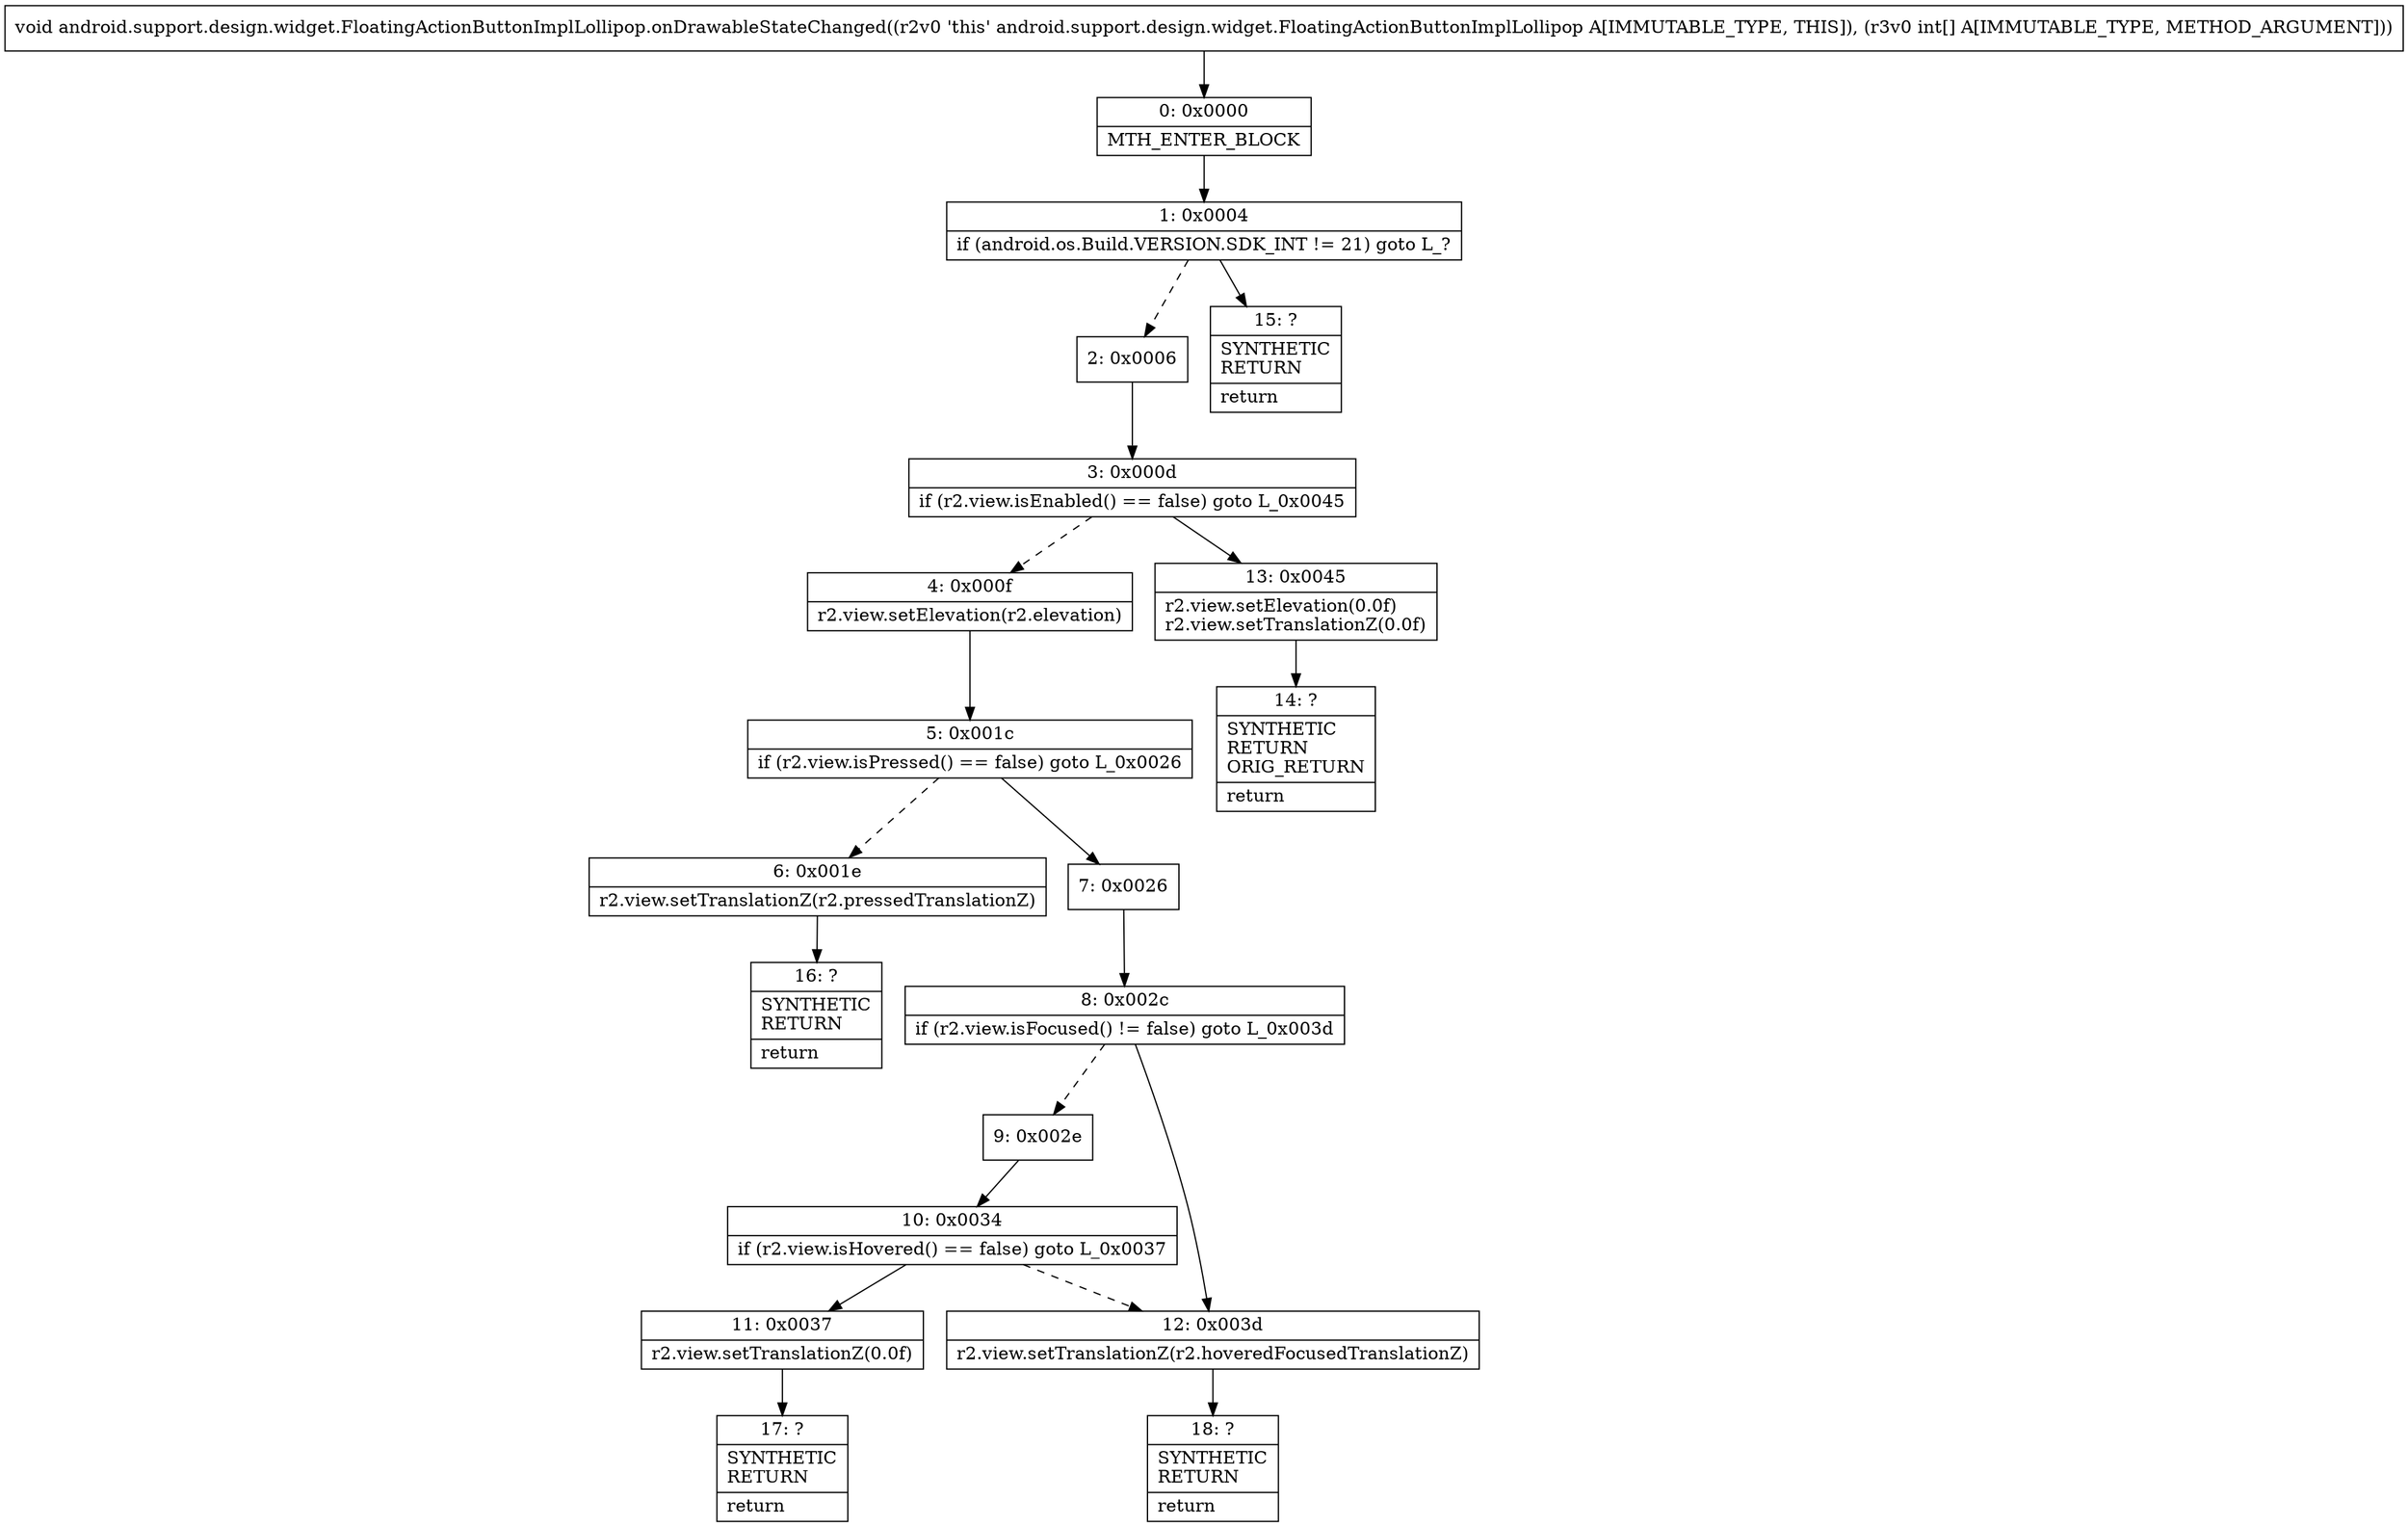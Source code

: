 digraph "CFG forandroid.support.design.widget.FloatingActionButtonImplLollipop.onDrawableStateChanged([I)V" {
Node_0 [shape=record,label="{0\:\ 0x0000|MTH_ENTER_BLOCK\l}"];
Node_1 [shape=record,label="{1\:\ 0x0004|if (android.os.Build.VERSION.SDK_INT != 21) goto L_?\l}"];
Node_2 [shape=record,label="{2\:\ 0x0006}"];
Node_3 [shape=record,label="{3\:\ 0x000d|if (r2.view.isEnabled() == false) goto L_0x0045\l}"];
Node_4 [shape=record,label="{4\:\ 0x000f|r2.view.setElevation(r2.elevation)\l}"];
Node_5 [shape=record,label="{5\:\ 0x001c|if (r2.view.isPressed() == false) goto L_0x0026\l}"];
Node_6 [shape=record,label="{6\:\ 0x001e|r2.view.setTranslationZ(r2.pressedTranslationZ)\l}"];
Node_7 [shape=record,label="{7\:\ 0x0026}"];
Node_8 [shape=record,label="{8\:\ 0x002c|if (r2.view.isFocused() != false) goto L_0x003d\l}"];
Node_9 [shape=record,label="{9\:\ 0x002e}"];
Node_10 [shape=record,label="{10\:\ 0x0034|if (r2.view.isHovered() == false) goto L_0x0037\l}"];
Node_11 [shape=record,label="{11\:\ 0x0037|r2.view.setTranslationZ(0.0f)\l}"];
Node_12 [shape=record,label="{12\:\ 0x003d|r2.view.setTranslationZ(r2.hoveredFocusedTranslationZ)\l}"];
Node_13 [shape=record,label="{13\:\ 0x0045|r2.view.setElevation(0.0f)\lr2.view.setTranslationZ(0.0f)\l}"];
Node_14 [shape=record,label="{14\:\ ?|SYNTHETIC\lRETURN\lORIG_RETURN\l|return\l}"];
Node_15 [shape=record,label="{15\:\ ?|SYNTHETIC\lRETURN\l|return\l}"];
Node_16 [shape=record,label="{16\:\ ?|SYNTHETIC\lRETURN\l|return\l}"];
Node_17 [shape=record,label="{17\:\ ?|SYNTHETIC\lRETURN\l|return\l}"];
Node_18 [shape=record,label="{18\:\ ?|SYNTHETIC\lRETURN\l|return\l}"];
MethodNode[shape=record,label="{void android.support.design.widget.FloatingActionButtonImplLollipop.onDrawableStateChanged((r2v0 'this' android.support.design.widget.FloatingActionButtonImplLollipop A[IMMUTABLE_TYPE, THIS]), (r3v0 int[] A[IMMUTABLE_TYPE, METHOD_ARGUMENT])) }"];
MethodNode -> Node_0;
Node_0 -> Node_1;
Node_1 -> Node_2[style=dashed];
Node_1 -> Node_15;
Node_2 -> Node_3;
Node_3 -> Node_4[style=dashed];
Node_3 -> Node_13;
Node_4 -> Node_5;
Node_5 -> Node_6[style=dashed];
Node_5 -> Node_7;
Node_6 -> Node_16;
Node_7 -> Node_8;
Node_8 -> Node_9[style=dashed];
Node_8 -> Node_12;
Node_9 -> Node_10;
Node_10 -> Node_11;
Node_10 -> Node_12[style=dashed];
Node_11 -> Node_17;
Node_12 -> Node_18;
Node_13 -> Node_14;
}

